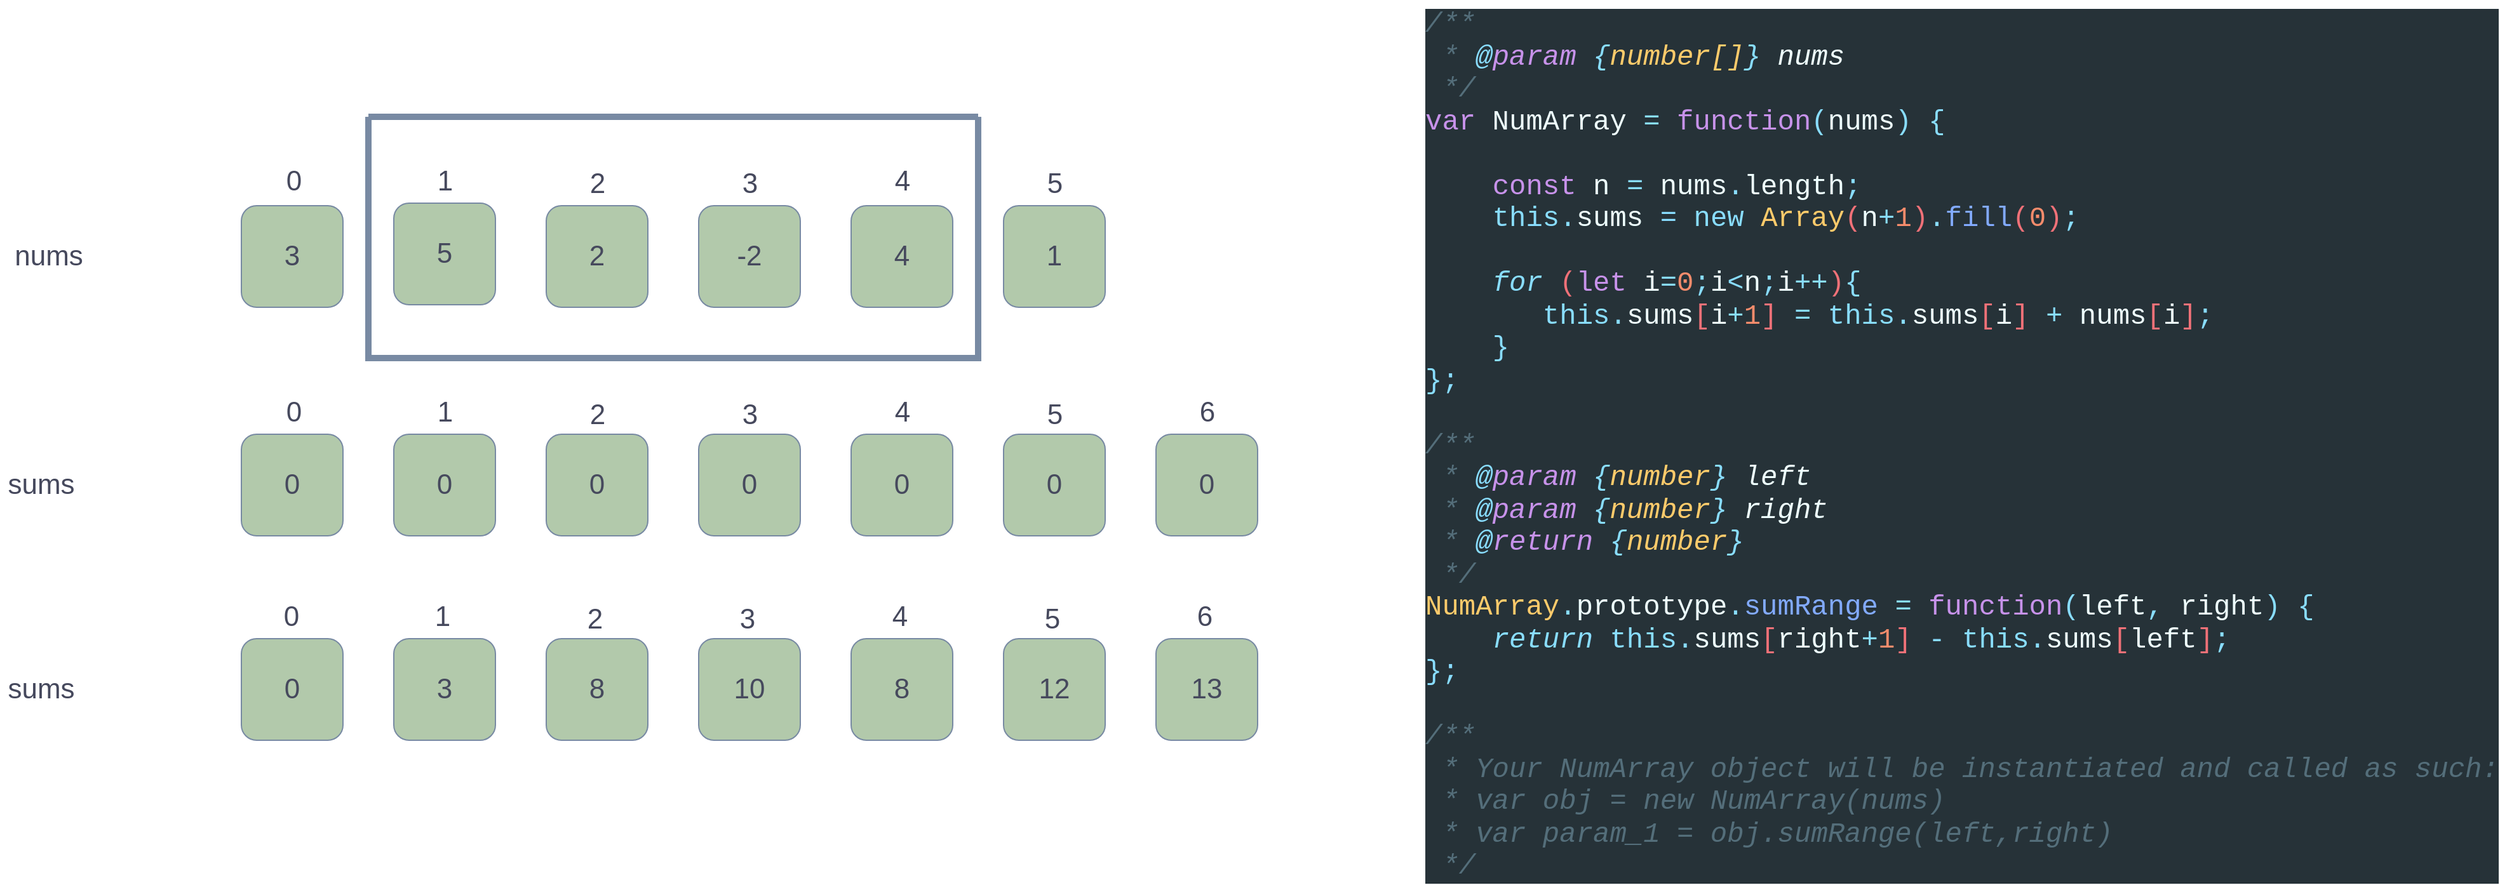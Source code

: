 <mxfile version="16.0.2" type="device"><diagram id="Iwq6LTE4xzJvQfbZADvC" name="第 1 页"><mxGraphModel dx="2476" dy="1320" grid="0" gridSize="10" guides="1" tooltips="1" connect="1" arrows="1" fold="1" page="0" pageScale="1" pageWidth="1169" pageHeight="827" math="0" shadow="0"><root><mxCell id="0"/><mxCell id="1" parent="0"/><mxCell id="yT_2JNbUg0AOb1ups1jG-6" value="&lt;span style=&quot;font-size: 22px&quot;&gt;5&lt;/span&gt;" style="whiteSpace=wrap;html=1;aspect=fixed;fillColor=#B2C9AB;strokeColor=#788AA3;fontColor=#46495D;rounded=1;" vertex="1" parent="1"><mxGeometry x="160" y="238" width="80" height="80" as="geometry"/></mxCell><mxCell id="yT_2JNbUg0AOb1ups1jG-7" value="&lt;span style=&quot;font-size: 22px&quot;&gt;4&lt;/span&gt;" style="whiteSpace=wrap;html=1;aspect=fixed;fillColor=#B2C9AB;strokeColor=#788AA3;fontColor=#46495D;rounded=1;" vertex="1" parent="1"><mxGeometry x="520" y="240" width="80" height="80" as="geometry"/></mxCell><mxCell id="yT_2JNbUg0AOb1ups1jG-8" value="&lt;span style=&quot;font-size: 22px&quot;&gt;1&lt;/span&gt;" style="whiteSpace=wrap;html=1;aspect=fixed;fillColor=#B2C9AB;strokeColor=#788AA3;fontColor=#46495D;rounded=1;" vertex="1" parent="1"><mxGeometry x="640" y="240" width="80" height="80" as="geometry"/></mxCell><mxCell id="yT_2JNbUg0AOb1ups1jG-9" value="&lt;span style=&quot;font-size: 22px&quot;&gt;-2&lt;/span&gt;" style="whiteSpace=wrap;html=1;aspect=fixed;fillColor=#B2C9AB;strokeColor=#788AA3;fontColor=#46495D;rounded=1;" vertex="1" parent="1"><mxGeometry x="400" y="240" width="80" height="80" as="geometry"/></mxCell><mxCell id="yT_2JNbUg0AOb1ups1jG-10" value="&lt;span style=&quot;font-size: 22px&quot;&gt;2&lt;/span&gt;" style="whiteSpace=wrap;html=1;aspect=fixed;fillColor=#B2C9AB;strokeColor=#788AA3;fontColor=#46495D;rounded=1;" vertex="1" parent="1"><mxGeometry x="280" y="240" width="80" height="80" as="geometry"/></mxCell><mxCell id="yT_2JNbUg0AOb1ups1jG-11" value="&lt;font style=&quot;font-size: 22px&quot;&gt;3&lt;/font&gt;" style="whiteSpace=wrap;html=1;aspect=fixed;fillColor=#B2C9AB;strokeColor=#788AA3;fontColor=#46495D;rounded=1;" vertex="1" parent="1"><mxGeometry x="40" y="240" width="80" height="80" as="geometry"/></mxCell><mxCell id="yT_2JNbUg0AOb1ups1jG-12" value="nums" style="text;html=1;align=center;verticalAlign=middle;resizable=0;points=[];autosize=1;strokeColor=none;fillColor=none;fontSize=22;fontColor=#46495D;rounded=1;" vertex="1" parent="1"><mxGeometry x="-144" y="265" width="64" height="30" as="geometry"/></mxCell><mxCell id="yT_2JNbUg0AOb1ups1jG-14" value="sums" style="text;html=1;align=center;verticalAlign=middle;resizable=0;points=[];autosize=1;strokeColor=none;fillColor=none;fontSize=22;fontColor=#46495D;rounded=1;" vertex="1" parent="1"><mxGeometry x="-150" y="606" width="63" height="30" as="geometry"/></mxCell><mxCell id="yT_2JNbUg0AOb1ups1jG-15" value="&lt;span style=&quot;font-size: 22px&quot;&gt;8&lt;/span&gt;" style="whiteSpace=wrap;html=1;aspect=fixed;fillColor=#B2C9AB;strokeColor=#788AA3;fontColor=#46495D;rounded=1;" vertex="1" parent="1"><mxGeometry x="280" y="581" width="80" height="80" as="geometry"/></mxCell><mxCell id="yT_2JNbUg0AOb1ups1jG-16" value="&lt;span style=&quot;font-size: 22px&quot;&gt;12&lt;/span&gt;" style="whiteSpace=wrap;html=1;aspect=fixed;fillColor=#B2C9AB;strokeColor=#788AA3;fontColor=#46495D;rounded=1;" vertex="1" parent="1"><mxGeometry x="640" y="581" width="80" height="80" as="geometry"/></mxCell><mxCell id="yT_2JNbUg0AOb1ups1jG-17" value="&lt;span style=&quot;font-size: 22px&quot;&gt;13&lt;/span&gt;" style="whiteSpace=wrap;html=1;aspect=fixed;fillColor=#B2C9AB;strokeColor=#788AA3;fontColor=#46495D;rounded=1;" vertex="1" parent="1"><mxGeometry x="760" y="581" width="80" height="80" as="geometry"/></mxCell><mxCell id="yT_2JNbUg0AOb1ups1jG-18" value="&lt;span style=&quot;font-size: 22px&quot;&gt;8&lt;/span&gt;" style="whiteSpace=wrap;html=1;aspect=fixed;fillColor=#B2C9AB;strokeColor=#788AA3;fontColor=#46495D;rounded=1;" vertex="1" parent="1"><mxGeometry x="520" y="581" width="80" height="80" as="geometry"/></mxCell><mxCell id="yT_2JNbUg0AOb1ups1jG-19" value="&lt;span style=&quot;font-size: 22px&quot;&gt;10&lt;/span&gt;" style="whiteSpace=wrap;html=1;aspect=fixed;fillColor=#B2C9AB;strokeColor=#788AA3;fontColor=#46495D;rounded=1;" vertex="1" parent="1"><mxGeometry x="400" y="581" width="80" height="80" as="geometry"/></mxCell><mxCell id="yT_2JNbUg0AOb1ups1jG-20" value="&lt;font style=&quot;font-size: 22px&quot;&gt;3&lt;/font&gt;" style="whiteSpace=wrap;html=1;aspect=fixed;fillColor=#B2C9AB;strokeColor=#788AA3;fontColor=#46495D;rounded=1;" vertex="1" parent="1"><mxGeometry x="160" y="581" width="80" height="80" as="geometry"/></mxCell><mxCell id="yT_2JNbUg0AOb1ups1jG-21" value="sums" style="text;html=1;align=center;verticalAlign=middle;resizable=0;points=[];autosize=1;strokeColor=none;fillColor=none;fontSize=22;fontColor=#46495D;rounded=1;" vertex="1" parent="1"><mxGeometry x="-150" y="445" width="63" height="30" as="geometry"/></mxCell><mxCell id="yT_2JNbUg0AOb1ups1jG-22" value="&lt;span style=&quot;font-size: 22px&quot;&gt;0&lt;/span&gt;" style="whiteSpace=wrap;html=1;aspect=fixed;fillColor=#B2C9AB;strokeColor=#788AA3;fontColor=#46495D;rounded=1;" vertex="1" parent="1"><mxGeometry x="160" y="420" width="80" height="80" as="geometry"/></mxCell><mxCell id="yT_2JNbUg0AOb1ups1jG-23" value="&lt;span style=&quot;font-size: 22px&quot;&gt;0&lt;/span&gt;" style="whiteSpace=wrap;html=1;aspect=fixed;fillColor=#B2C9AB;strokeColor=#788AA3;fontColor=#46495D;rounded=1;" vertex="1" parent="1"><mxGeometry x="520" y="420" width="80" height="80" as="geometry"/></mxCell><mxCell id="yT_2JNbUg0AOb1ups1jG-24" value="&lt;span style=&quot;font-size: 22px&quot;&gt;0&lt;/span&gt;" style="whiteSpace=wrap;html=1;aspect=fixed;fillColor=#B2C9AB;strokeColor=#788AA3;fontColor=#46495D;rounded=1;" vertex="1" parent="1"><mxGeometry x="640" y="420" width="80" height="80" as="geometry"/></mxCell><mxCell id="yT_2JNbUg0AOb1ups1jG-25" value="&lt;span style=&quot;font-size: 22px&quot;&gt;0&lt;/span&gt;" style="whiteSpace=wrap;html=1;aspect=fixed;fillColor=#B2C9AB;strokeColor=#788AA3;fontColor=#46495D;rounded=1;" vertex="1" parent="1"><mxGeometry x="400" y="420" width="80" height="80" as="geometry"/></mxCell><mxCell id="yT_2JNbUg0AOb1ups1jG-26" value="&lt;span style=&quot;font-size: 22px&quot;&gt;0&lt;/span&gt;" style="whiteSpace=wrap;html=1;aspect=fixed;fillColor=#B2C9AB;strokeColor=#788AA3;fontColor=#46495D;rounded=1;" vertex="1" parent="1"><mxGeometry x="280" y="420" width="80" height="80" as="geometry"/></mxCell><mxCell id="yT_2JNbUg0AOb1ups1jG-27" value="&lt;font style=&quot;font-size: 22px&quot;&gt;0&lt;/font&gt;" style="whiteSpace=wrap;html=1;aspect=fixed;fillColor=#B2C9AB;strokeColor=#788AA3;fontColor=#46495D;rounded=1;" vertex="1" parent="1"><mxGeometry x="40" y="420" width="80" height="80" as="geometry"/></mxCell><mxCell id="yT_2JNbUg0AOb1ups1jG-28" value="&lt;span style=&quot;font-size: 22px&quot;&gt;0&lt;/span&gt;" style="whiteSpace=wrap;html=1;aspect=fixed;fillColor=#B2C9AB;strokeColor=#788AA3;fontColor=#46495D;rounded=1;" vertex="1" parent="1"><mxGeometry x="760" y="420" width="80" height="80" as="geometry"/></mxCell><mxCell id="yT_2JNbUg0AOb1ups1jG-29" value="&lt;span style=&quot;font-size: 22px&quot;&gt;0&lt;/span&gt;" style="whiteSpace=wrap;html=1;aspect=fixed;fillColor=#B2C9AB;strokeColor=#788AA3;fontColor=#46495D;rounded=1;" vertex="1" parent="1"><mxGeometry x="40" y="581" width="80" height="80" as="geometry"/></mxCell><mxCell id="yT_2JNbUg0AOb1ups1jG-30" value="0" style="text;html=1;align=center;verticalAlign=middle;resizable=0;points=[];autosize=1;strokeColor=none;fillColor=none;fontSize=22;fontColor=#46495D;rounded=1;" vertex="1" parent="1"><mxGeometry x="70" y="206" width="22" height="30" as="geometry"/></mxCell><mxCell id="yT_2JNbUg0AOb1ups1jG-31" value="1" style="text;html=1;align=center;verticalAlign=middle;resizable=0;points=[];autosize=1;strokeColor=none;fillColor=none;fontSize=22;fontColor=#46495D;rounded=1;" vertex="1" parent="1"><mxGeometry x="189" y="206" width="22" height="30" as="geometry"/></mxCell><mxCell id="yT_2JNbUg0AOb1ups1jG-32" value="2" style="text;html=1;align=center;verticalAlign=middle;resizable=0;points=[];autosize=1;strokeColor=none;fillColor=none;fontSize=22;fontColor=#46495D;rounded=1;" vertex="1" parent="1"><mxGeometry x="309" y="208" width="22" height="30" as="geometry"/></mxCell><mxCell id="yT_2JNbUg0AOb1ups1jG-33" value="3" style="text;html=1;align=center;verticalAlign=middle;resizable=0;points=[];autosize=1;strokeColor=none;fillColor=none;fontSize=22;fontColor=#46495D;rounded=1;" vertex="1" parent="1"><mxGeometry x="429" y="208" width="22" height="30" as="geometry"/></mxCell><mxCell id="yT_2JNbUg0AOb1ups1jG-34" value="4" style="text;html=1;align=center;verticalAlign=middle;resizable=0;points=[];autosize=1;strokeColor=none;fillColor=none;fontSize=22;fontColor=#46495D;rounded=1;" vertex="1" parent="1"><mxGeometry x="549" y="206" width="22" height="30" as="geometry"/></mxCell><mxCell id="yT_2JNbUg0AOb1ups1jG-35" value="5" style="text;html=1;align=center;verticalAlign=middle;resizable=0;points=[];autosize=1;strokeColor=none;fillColor=none;fontSize=22;fontColor=#46495D;rounded=1;" vertex="1" parent="1"><mxGeometry x="669" y="208" width="22" height="30" as="geometry"/></mxCell><mxCell id="yT_2JNbUg0AOb1ups1jG-36" value="0" style="text;html=1;align=center;verticalAlign=middle;resizable=0;points=[];autosize=1;strokeColor=none;fillColor=none;fontSize=22;fontColor=#46495D;rounded=1;" vertex="1" parent="1"><mxGeometry x="70" y="388" width="22" height="30" as="geometry"/></mxCell><mxCell id="yT_2JNbUg0AOb1ups1jG-37" value="1" style="text;html=1;align=center;verticalAlign=middle;resizable=0;points=[];autosize=1;strokeColor=none;fillColor=none;fontSize=22;fontColor=#46495D;rounded=1;" vertex="1" parent="1"><mxGeometry x="189" y="388" width="22" height="30" as="geometry"/></mxCell><mxCell id="yT_2JNbUg0AOb1ups1jG-38" value="2" style="text;html=1;align=center;verticalAlign=middle;resizable=0;points=[];autosize=1;strokeColor=none;fillColor=none;fontSize=22;fontColor=#46495D;rounded=1;" vertex="1" parent="1"><mxGeometry x="309" y="390" width="22" height="30" as="geometry"/></mxCell><mxCell id="yT_2JNbUg0AOb1ups1jG-39" value="3" style="text;html=1;align=center;verticalAlign=middle;resizable=0;points=[];autosize=1;strokeColor=none;fillColor=none;fontSize=22;fontColor=#46495D;rounded=1;" vertex="1" parent="1"><mxGeometry x="429" y="390" width="22" height="30" as="geometry"/></mxCell><mxCell id="yT_2JNbUg0AOb1ups1jG-40" value="4" style="text;html=1;align=center;verticalAlign=middle;resizable=0;points=[];autosize=1;strokeColor=none;fillColor=none;fontSize=22;fontColor=#46495D;rounded=1;" vertex="1" parent="1"><mxGeometry x="549" y="388" width="22" height="30" as="geometry"/></mxCell><mxCell id="yT_2JNbUg0AOb1ups1jG-41" value="5" style="text;html=1;align=center;verticalAlign=middle;resizable=0;points=[];autosize=1;strokeColor=none;fillColor=none;fontSize=22;fontColor=#46495D;rounded=1;" vertex="1" parent="1"><mxGeometry x="669" y="390" width="22" height="30" as="geometry"/></mxCell><mxCell id="yT_2JNbUg0AOb1ups1jG-42" value="6" style="text;html=1;align=center;verticalAlign=middle;resizable=0;points=[];autosize=1;strokeColor=none;fillColor=none;fontSize=22;fontColor=#46495D;rounded=1;arcSize=50;" vertex="1" parent="1"><mxGeometry x="785" y="388" width="30" height="30" as="geometry"/></mxCell><mxCell id="yT_2JNbUg0AOb1ups1jG-52" value="0" style="text;html=1;align=center;verticalAlign=middle;resizable=0;points=[];autosize=1;strokeColor=none;fillColor=none;fontSize=22;fontColor=#46495D;rounded=1;" vertex="1" parent="1"><mxGeometry x="67.5" y="549" width="22" height="30" as="geometry"/></mxCell><mxCell id="yT_2JNbUg0AOb1ups1jG-53" value="1" style="text;html=1;align=center;verticalAlign=middle;resizable=0;points=[];autosize=1;strokeColor=none;fillColor=none;fontSize=22;fontColor=#46495D;rounded=1;" vertex="1" parent="1"><mxGeometry x="186.5" y="549" width="22" height="30" as="geometry"/></mxCell><mxCell id="yT_2JNbUg0AOb1ups1jG-54" value="2" style="text;html=1;align=center;verticalAlign=middle;resizable=0;points=[];autosize=1;strokeColor=none;fillColor=none;fontSize=22;fontColor=#46495D;rounded=1;" vertex="1" parent="1"><mxGeometry x="306.5" y="551" width="22" height="30" as="geometry"/></mxCell><mxCell id="yT_2JNbUg0AOb1ups1jG-55" value="3" style="text;html=1;align=center;verticalAlign=middle;resizable=0;points=[];autosize=1;strokeColor=none;fillColor=none;fontSize=22;fontColor=#46495D;rounded=1;" vertex="1" parent="1"><mxGeometry x="426.5" y="551" width="22" height="30" as="geometry"/></mxCell><mxCell id="yT_2JNbUg0AOb1ups1jG-56" value="4" style="text;html=1;align=center;verticalAlign=middle;resizable=0;points=[];autosize=1;strokeColor=none;fillColor=none;fontSize=22;fontColor=#46495D;rounded=1;" vertex="1" parent="1"><mxGeometry x="546.5" y="549" width="22" height="30" as="geometry"/></mxCell><mxCell id="yT_2JNbUg0AOb1ups1jG-57" value="5" style="text;html=1;align=center;verticalAlign=middle;resizable=0;points=[];autosize=1;strokeColor=none;fillColor=none;fontSize=22;fontColor=#46495D;rounded=1;" vertex="1" parent="1"><mxGeometry x="666.5" y="551" width="22" height="30" as="geometry"/></mxCell><mxCell id="yT_2JNbUg0AOb1ups1jG-58" value="6" style="text;html=1;align=center;verticalAlign=middle;resizable=0;points=[];autosize=1;strokeColor=none;fillColor=none;fontSize=22;fontColor=#46495D;rounded=1;arcSize=50;" vertex="1" parent="1"><mxGeometry x="782.5" y="549" width="30" height="30" as="geometry"/></mxCell><mxCell id="yT_2JNbUg0AOb1ups1jG-60" value="" style="swimlane;startSize=0;rounded=1;fontSize=22;fontColor=#46495D;strokeColor=#788AA3;fillColor=#B2C9AB;strokeWidth=5;" vertex="1" parent="1"><mxGeometry x="140" y="170" width="480" height="190" as="geometry"/></mxCell><mxCell id="yT_2JNbUg0AOb1ups1jG-61" value="&lt;div style=&quot;color: rgb(238 , 255 , 255) ; background-color: rgb(38 , 50 , 56) ; font-family: &amp;#34;consolas&amp;#34; , &amp;#34;courier new&amp;#34; , monospace ; font-weight: normal ; line-height: 1.16&quot;&gt;&lt;div&gt;&lt;span style=&quot;color: #546e7a ; font-style: italic&quot;&gt;/**&lt;/span&gt;&lt;/div&gt;&lt;div&gt;&lt;span style=&quot;color: #546e7a ; font-style: italic&quot;&gt;&amp;nbsp;*&amp;nbsp;&lt;/span&gt;&lt;span style=&quot;color: #89ddff ; font-style: italic&quot;&gt;@&lt;/span&gt;&lt;span style=&quot;color: #c792ea ; font-style: italic&quot;&gt;param&lt;/span&gt;&lt;span style=&quot;color: #546e7a ; font-style: italic&quot;&gt;&amp;nbsp;&lt;/span&gt;&lt;span style=&quot;color: #89ddff ; font-style: italic&quot;&gt;{&lt;/span&gt;&lt;span style=&quot;color: #ffcb6b ; font-style: italic&quot;&gt;number[]&lt;/span&gt;&lt;span style=&quot;color: #89ddff ; font-style: italic&quot;&gt;}&lt;/span&gt;&lt;span style=&quot;color: #546e7a ; font-style: italic&quot;&gt;&amp;nbsp;&lt;/span&gt;&lt;span style=&quot;color: #eeffff ; font-style: italic&quot;&gt;nums&lt;/span&gt;&lt;/div&gt;&lt;div&gt;&lt;span style=&quot;color: #546e7a ; font-style: italic&quot;&gt;&amp;nbsp;*/&lt;/span&gt;&lt;/div&gt;&lt;div&gt;&lt;span style=&quot;color: #c792ea&quot;&gt;var&lt;/span&gt;&lt;span style=&quot;color: #eeffff&quot;&gt;&amp;nbsp;NumArray&amp;nbsp;&lt;/span&gt;&lt;span style=&quot;color: #89ddff&quot;&gt;=&lt;/span&gt;&lt;span style=&quot;color: #eeffff&quot;&gt;&amp;nbsp;&lt;/span&gt;&lt;span style=&quot;color: #c792ea&quot;&gt;function&lt;/span&gt;&lt;span style=&quot;color: #89ddff&quot;&gt;(&lt;/span&gt;&lt;span style=&quot;color: #eeffff&quot;&gt;nums&lt;/span&gt;&lt;span style=&quot;color: #89ddff&quot;&gt;)&lt;/span&gt;&lt;span style=&quot;color: #eeffff&quot;&gt;&amp;nbsp;&lt;/span&gt;&lt;span style=&quot;color: #89ddff&quot;&gt;{&lt;/span&gt;&lt;/div&gt;&lt;br&gt;&lt;div&gt;&lt;span style=&quot;color: #f07178&quot;&gt;&amp;nbsp;&amp;nbsp;&amp;nbsp;&amp;nbsp;&lt;/span&gt;&lt;span style=&quot;color: #c792ea&quot;&gt;const&lt;/span&gt;&lt;span style=&quot;color: #f07178&quot;&gt;&amp;nbsp;&lt;/span&gt;&lt;span style=&quot;color: #eeffff&quot;&gt;n&lt;/span&gt;&lt;span style=&quot;color: #f07178&quot;&gt;&amp;nbsp;&lt;/span&gt;&lt;span style=&quot;color: #89ddff&quot;&gt;=&lt;/span&gt;&lt;span style=&quot;color: #f07178&quot;&gt;&amp;nbsp;&lt;/span&gt;&lt;span style=&quot;color: #eeffff&quot;&gt;nums&lt;/span&gt;&lt;span style=&quot;color: #89ddff&quot;&gt;.&lt;/span&gt;&lt;span style=&quot;color: #eeffff&quot;&gt;length&lt;/span&gt;&lt;span style=&quot;color: #89ddff&quot;&gt;;&lt;/span&gt;&lt;/div&gt;&lt;div&gt;&lt;span style=&quot;color: #f07178&quot;&gt;&amp;nbsp;&amp;nbsp;&amp;nbsp;&amp;nbsp;&lt;/span&gt;&lt;span style=&quot;color: #89ddff&quot;&gt;this.&lt;/span&gt;&lt;span style=&quot;color: #eeffff&quot;&gt;sums&lt;/span&gt;&lt;span style=&quot;color: #f07178&quot;&gt;&amp;nbsp;&lt;/span&gt;&lt;span style=&quot;color: #89ddff&quot;&gt;=&lt;/span&gt;&lt;span style=&quot;color: #f07178&quot;&gt;&amp;nbsp;&lt;/span&gt;&lt;span style=&quot;color: #89ddff&quot;&gt;new&lt;/span&gt;&lt;span style=&quot;color: #f07178&quot;&gt;&amp;nbsp;&lt;/span&gt;&lt;span style=&quot;color: #ffcb6b&quot;&gt;Array&lt;/span&gt;&lt;span style=&quot;color: #f07178&quot;&gt;(&lt;/span&gt;&lt;span style=&quot;color: #eeffff&quot;&gt;n&lt;/span&gt;&lt;span style=&quot;color: #89ddff&quot;&gt;+&lt;/span&gt;&lt;span style=&quot;color: #f78c6c&quot;&gt;1&lt;/span&gt;&lt;span style=&quot;color: #f07178&quot;&gt;)&lt;/span&gt;&lt;span style=&quot;color: #89ddff&quot;&gt;.&lt;/span&gt;&lt;span style=&quot;color: #82aaff&quot;&gt;fill&lt;/span&gt;&lt;span style=&quot;color: #f07178&quot;&gt;(&lt;/span&gt;&lt;span style=&quot;color: #f78c6c&quot;&gt;0&lt;/span&gt;&lt;span style=&quot;color: #f07178&quot;&gt;)&lt;/span&gt;&lt;span style=&quot;color: #89ddff&quot;&gt;;&lt;/span&gt;&lt;/div&gt;&lt;br&gt;&lt;div&gt;&lt;span style=&quot;color: #f07178&quot;&gt;&amp;nbsp;&amp;nbsp;&amp;nbsp;&amp;nbsp;&lt;/span&gt;&lt;span style=&quot;color: #89ddff ; font-style: italic&quot;&gt;for&lt;/span&gt;&lt;span style=&quot;color: #f07178&quot;&gt;&amp;nbsp;(&lt;/span&gt;&lt;span style=&quot;color: #c792ea&quot;&gt;let&lt;/span&gt;&lt;span style=&quot;color: #f07178&quot;&gt;&amp;nbsp;&lt;/span&gt;&lt;span style=&quot;color: #eeffff&quot;&gt;i&lt;/span&gt;&lt;span style=&quot;color: #89ddff&quot;&gt;=&lt;/span&gt;&lt;span style=&quot;color: #f78c6c&quot;&gt;0&lt;/span&gt;&lt;span style=&quot;color: #89ddff&quot;&gt;;&lt;/span&gt;&lt;span style=&quot;color: #eeffff&quot;&gt;i&lt;/span&gt;&lt;span style=&quot;color: #89ddff&quot;&gt;&amp;lt;&lt;/span&gt;&lt;span style=&quot;color: #eeffff&quot;&gt;n&lt;/span&gt;&lt;span style=&quot;color: #89ddff&quot;&gt;;&lt;/span&gt;&lt;span style=&quot;color: #eeffff&quot;&gt;i&lt;/span&gt;&lt;span style=&quot;color: #89ddff&quot;&gt;++&lt;/span&gt;&lt;span style=&quot;color: #f07178&quot;&gt;)&lt;/span&gt;&lt;span style=&quot;color: #89ddff&quot;&gt;{&lt;/span&gt;&lt;/div&gt;&lt;div&gt;&lt;span style=&quot;color: #f07178&quot;&gt;&amp;nbsp;&amp;nbsp;&amp;nbsp;&amp;nbsp;&amp;nbsp;&amp;nbsp;&amp;nbsp;&lt;/span&gt;&lt;span style=&quot;color: #89ddff&quot;&gt;this.&lt;/span&gt;&lt;span style=&quot;color: #eeffff&quot;&gt;sums&lt;/span&gt;&lt;span style=&quot;color: #f07178&quot;&gt;[&lt;/span&gt;&lt;span style=&quot;color: #eeffff&quot;&gt;i&lt;/span&gt;&lt;span style=&quot;color: #89ddff&quot;&gt;+&lt;/span&gt;&lt;span style=&quot;color: #f78c6c&quot;&gt;1&lt;/span&gt;&lt;span style=&quot;color: #f07178&quot;&gt;]&amp;nbsp;&lt;/span&gt;&lt;span style=&quot;color: #89ddff&quot;&gt;=&lt;/span&gt;&lt;span style=&quot;color: #f07178&quot;&gt;&amp;nbsp;&lt;/span&gt;&lt;span style=&quot;color: #89ddff&quot;&gt;this.&lt;/span&gt;&lt;span style=&quot;color: #eeffff&quot;&gt;sums&lt;/span&gt;&lt;span style=&quot;color: #f07178&quot;&gt;[&lt;/span&gt;&lt;span style=&quot;color: #eeffff&quot;&gt;i&lt;/span&gt;&lt;span style=&quot;color: #f07178&quot;&gt;]&amp;nbsp;&lt;/span&gt;&lt;span style=&quot;color: #89ddff&quot;&gt;+&lt;/span&gt;&lt;span style=&quot;color: #f07178&quot;&gt;&amp;nbsp;&lt;/span&gt;&lt;span style=&quot;color: #eeffff&quot;&gt;nums&lt;/span&gt;&lt;span style=&quot;color: #f07178&quot;&gt;[&lt;/span&gt;&lt;span style=&quot;color: #eeffff&quot;&gt;i&lt;/span&gt;&lt;span style=&quot;color: #f07178&quot;&gt;]&lt;/span&gt;&lt;span style=&quot;color: #89ddff&quot;&gt;;&lt;/span&gt;&lt;span style=&quot;color: #f07178&quot;&gt;&amp;nbsp;&lt;/span&gt;&lt;/div&gt;&lt;div&gt;&lt;span style=&quot;color: #f07178&quot;&gt;&amp;nbsp;&amp;nbsp;&amp;nbsp;&amp;nbsp;&lt;/span&gt;&lt;span style=&quot;color: #89ddff&quot;&gt;}&lt;/span&gt;&lt;/div&gt;&lt;div&gt;&lt;span style=&quot;color: #89ddff&quot;&gt;};&lt;/span&gt;&lt;/div&gt;&lt;br&gt;&lt;div&gt;&lt;span style=&quot;color: #546e7a ; font-style: italic&quot;&gt;/**&amp;nbsp;&lt;/span&gt;&lt;/div&gt;&lt;div&gt;&lt;span style=&quot;color: #546e7a ; font-style: italic&quot;&gt;&amp;nbsp;*&amp;nbsp;&lt;/span&gt;&lt;span style=&quot;color: #89ddff ; font-style: italic&quot;&gt;@&lt;/span&gt;&lt;span style=&quot;color: #c792ea ; font-style: italic&quot;&gt;param&lt;/span&gt;&lt;span style=&quot;color: #546e7a ; font-style: italic&quot;&gt;&amp;nbsp;&lt;/span&gt;&lt;span style=&quot;color: #89ddff ; font-style: italic&quot;&gt;{&lt;/span&gt;&lt;span style=&quot;color: #ffcb6b ; font-style: italic&quot;&gt;number&lt;/span&gt;&lt;span style=&quot;color: #89ddff ; font-style: italic&quot;&gt;}&lt;/span&gt;&lt;span style=&quot;color: #546e7a ; font-style: italic&quot;&gt;&amp;nbsp;&lt;/span&gt;&lt;span style=&quot;color: #eeffff ; font-style: italic&quot;&gt;left&lt;/span&gt;&lt;span style=&quot;color: #546e7a ; font-style: italic&quot;&gt;&amp;nbsp;&lt;/span&gt;&lt;/div&gt;&lt;div&gt;&lt;span style=&quot;color: #546e7a ; font-style: italic&quot;&gt;&amp;nbsp;*&amp;nbsp;&lt;/span&gt;&lt;span style=&quot;color: #89ddff ; font-style: italic&quot;&gt;@&lt;/span&gt;&lt;span style=&quot;color: #c792ea ; font-style: italic&quot;&gt;param&lt;/span&gt;&lt;span style=&quot;color: #546e7a ; font-style: italic&quot;&gt;&amp;nbsp;&lt;/span&gt;&lt;span style=&quot;color: #89ddff ; font-style: italic&quot;&gt;{&lt;/span&gt;&lt;span style=&quot;color: #ffcb6b ; font-style: italic&quot;&gt;number&lt;/span&gt;&lt;span style=&quot;color: #89ddff ; font-style: italic&quot;&gt;}&lt;/span&gt;&lt;span style=&quot;color: #546e7a ; font-style: italic&quot;&gt;&amp;nbsp;&lt;/span&gt;&lt;span style=&quot;color: #eeffff ; font-style: italic&quot;&gt;right&lt;/span&gt;&lt;/div&gt;&lt;div&gt;&lt;span style=&quot;color: #546e7a ; font-style: italic&quot;&gt;&amp;nbsp;*&amp;nbsp;&lt;/span&gt;&lt;span style=&quot;color: #89ddff ; font-style: italic&quot;&gt;@&lt;/span&gt;&lt;span style=&quot;color: #c792ea ; font-style: italic&quot;&gt;return&lt;/span&gt;&lt;span style=&quot;color: #546e7a ; font-style: italic&quot;&gt;&amp;nbsp;&lt;/span&gt;&lt;span style=&quot;color: #89ddff ; font-style: italic&quot;&gt;{&lt;/span&gt;&lt;span style=&quot;color: #ffcb6b ; font-style: italic&quot;&gt;number&lt;/span&gt;&lt;span style=&quot;color: #89ddff ; font-style: italic&quot;&gt;}&lt;/span&gt;&lt;/div&gt;&lt;div&gt;&lt;span style=&quot;color: #546e7a ; font-style: italic&quot;&gt;&amp;nbsp;*/&lt;/span&gt;&lt;/div&gt;&lt;div&gt;&lt;span style=&quot;color: #ffcb6b&quot;&gt;NumArray&lt;/span&gt;&lt;span style=&quot;color: #89ddff&quot;&gt;.&lt;/span&gt;&lt;span style=&quot;color: #eeffff&quot;&gt;prototype&lt;/span&gt;&lt;span style=&quot;color: #89ddff&quot;&gt;.&lt;/span&gt;&lt;span style=&quot;color: #82aaff&quot;&gt;sumRange&lt;/span&gt;&lt;span style=&quot;color: #eeffff&quot;&gt;&amp;nbsp;&lt;/span&gt;&lt;span style=&quot;color: #89ddff&quot;&gt;=&lt;/span&gt;&lt;span style=&quot;color: #eeffff&quot;&gt;&amp;nbsp;&lt;/span&gt;&lt;span style=&quot;color: #c792ea&quot;&gt;function&lt;/span&gt;&lt;span style=&quot;color: #89ddff&quot;&gt;(&lt;/span&gt;&lt;span style=&quot;color: #eeffff&quot;&gt;left&lt;/span&gt;&lt;span style=&quot;color: #89ddff&quot;&gt;,&lt;/span&gt;&lt;span style=&quot;color: #eeffff&quot;&gt;&amp;nbsp;right&lt;/span&gt;&lt;span style=&quot;color: #89ddff&quot;&gt;)&lt;/span&gt;&lt;span style=&quot;color: #eeffff&quot;&gt;&amp;nbsp;&lt;/span&gt;&lt;span style=&quot;color: #89ddff&quot;&gt;{&lt;/span&gt;&lt;/div&gt;&lt;div&gt;&lt;span style=&quot;color: #f07178&quot;&gt;&amp;nbsp;&amp;nbsp;&amp;nbsp;&amp;nbsp;&lt;/span&gt;&lt;span style=&quot;color: #89ddff ; font-style: italic&quot;&gt;return&lt;/span&gt;&lt;span style=&quot;color: #f07178&quot;&gt;&amp;nbsp;&lt;/span&gt;&lt;span style=&quot;color: #89ddff&quot;&gt;this.&lt;/span&gt;&lt;span style=&quot;color: #eeffff&quot;&gt;sums&lt;/span&gt;&lt;span style=&quot;color: #f07178&quot;&gt;[&lt;/span&gt;&lt;span style=&quot;color: #eeffff&quot;&gt;right&lt;/span&gt;&lt;span style=&quot;color: #89ddff&quot;&gt;+&lt;/span&gt;&lt;span style=&quot;color: #f78c6c&quot;&gt;1&lt;/span&gt;&lt;span style=&quot;color: #f07178&quot;&gt;]&amp;nbsp;&lt;/span&gt;&lt;span style=&quot;color: #89ddff&quot;&gt;-&lt;/span&gt;&lt;span style=&quot;color: #f07178&quot;&gt;&amp;nbsp;&lt;/span&gt;&lt;span style=&quot;color: #89ddff&quot;&gt;this.&lt;/span&gt;&lt;span style=&quot;color: #eeffff&quot;&gt;sums&lt;/span&gt;&lt;span style=&quot;color: #f07178&quot;&gt;[&lt;/span&gt;&lt;span style=&quot;color: #eeffff&quot;&gt;left&lt;/span&gt;&lt;span style=&quot;color: #f07178&quot;&gt;]&lt;/span&gt;&lt;span style=&quot;color: #89ddff&quot;&gt;;&lt;/span&gt;&lt;/div&gt;&lt;div&gt;&lt;span style=&quot;color: #89ddff&quot;&gt;};&lt;/span&gt;&lt;/div&gt;&lt;br&gt;&lt;div&gt;&lt;span style=&quot;color: #546e7a ; font-style: italic&quot;&gt;/**&lt;/span&gt;&lt;/div&gt;&lt;div&gt;&lt;span style=&quot;color: #546e7a ; font-style: italic&quot;&gt;&amp;nbsp;*&amp;nbsp;Your&amp;nbsp;NumArray&amp;nbsp;object&amp;nbsp;will&amp;nbsp;be&amp;nbsp;instantiated&amp;nbsp;and&amp;nbsp;called&amp;nbsp;as&amp;nbsp;such:&lt;/span&gt;&lt;/div&gt;&lt;div&gt;&lt;span style=&quot;color: #546e7a ; font-style: italic&quot;&gt;&amp;nbsp;*&amp;nbsp;var&amp;nbsp;obj&amp;nbsp;=&amp;nbsp;new&amp;nbsp;NumArray(nums)&lt;/span&gt;&lt;/div&gt;&lt;div&gt;&lt;span style=&quot;color: #546e7a ; font-style: italic&quot;&gt;&amp;nbsp;*&amp;nbsp;var&amp;nbsp;param_1&amp;nbsp;=&amp;nbsp;obj.sumRange(left,right)&lt;/span&gt;&lt;/div&gt;&lt;div&gt;&lt;span style=&quot;color: #546e7a ; font-style: italic&quot;&gt;&amp;nbsp;*/&lt;/span&gt;&lt;/div&gt;&lt;/div&gt;" style="text;whiteSpace=wrap;html=1;fontSize=22;fontColor=#46495D;" vertex="1" parent="1"><mxGeometry x="970" y="78" width="454" height="525.5" as="geometry"/></mxCell></root></mxGraphModel></diagram></mxfile>